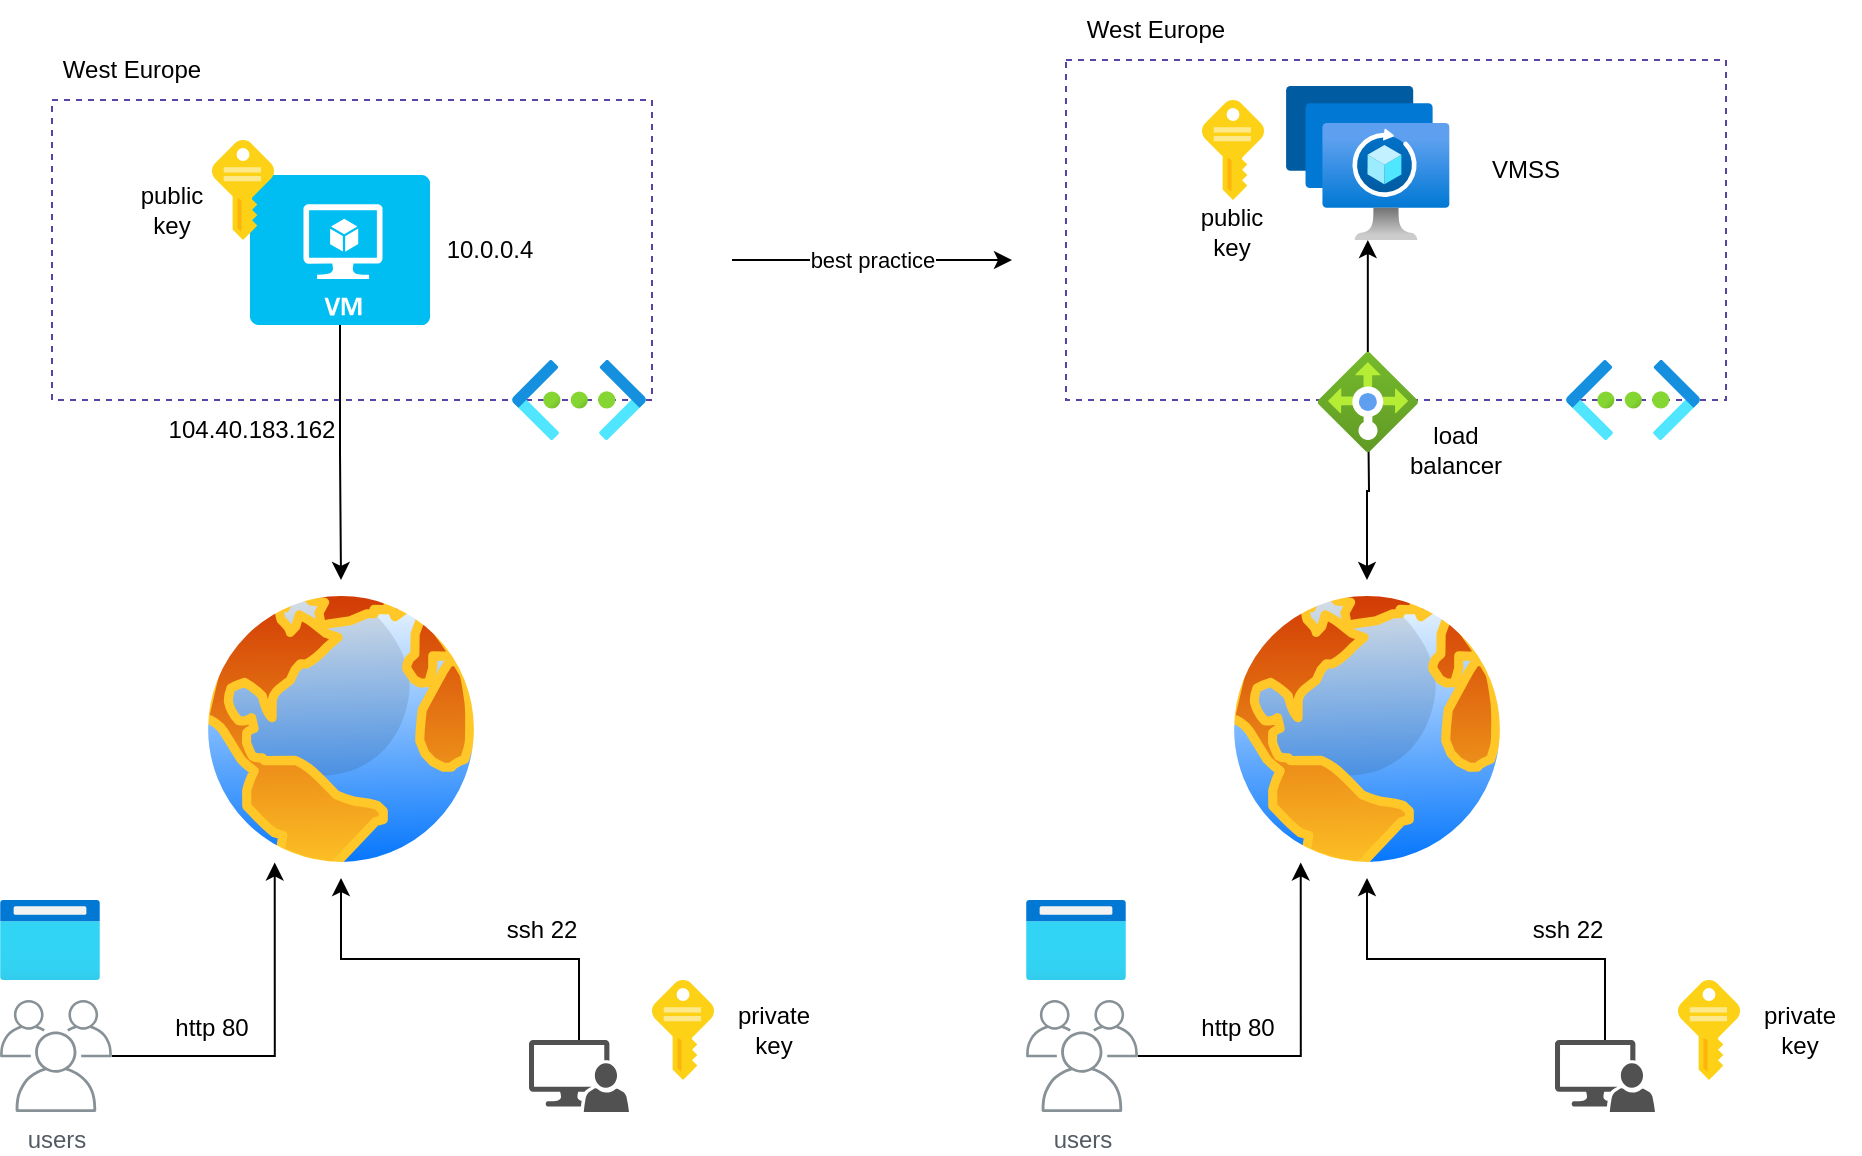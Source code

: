 <mxfile version="20.8.5" type="github">
  <diagram id="I_NVKaHChZC2nxXdqTMT" name="Page-1">
    <mxGraphModel dx="880" dy="484" grid="1" gridSize="10" guides="1" tooltips="1" connect="1" arrows="1" fold="1" page="1" pageScale="1" pageWidth="850" pageHeight="1100" math="0" shadow="0">
      <root>
        <mxCell id="0" />
        <mxCell id="1" parent="0" />
        <mxCell id="F0ykMorabaWwdRA2vrP6-6" value="West Europe" style="text;strokeColor=none;align=center;fillColor=none;html=1;verticalAlign=middle;whiteSpace=wrap;rounded=0;" parent="1" vertex="1">
          <mxGeometry x="180" y="50" width="80" height="30" as="geometry" />
        </mxCell>
        <mxCell id="F0ykMorabaWwdRA2vrP6-9" value="" style="rounded=0;whiteSpace=wrap;html=1;fillColor=none;dashed=1;strokeColor=#5943a8;" parent="1" vertex="1">
          <mxGeometry x="180" y="80" width="300" height="150" as="geometry" />
        </mxCell>
        <mxCell id="F0ykMorabaWwdRA2vrP6-10" value="" style="aspect=fixed;html=1;points=[];align=center;image;fontSize=12;image=img/lib/azure2/networking/Virtual_Networks.svg;" parent="1" vertex="1">
          <mxGeometry x="410" y="210" width="67" height="40" as="geometry" />
        </mxCell>
        <mxCell id="F0ykMorabaWwdRA2vrP6-16" style="edgeStyle=orthogonalEdgeStyle;rounded=0;orthogonalLoop=1;jettySize=auto;html=1;" parent="1" source="F0ykMorabaWwdRA2vrP6-11" target="F0ykMorabaWwdRA2vrP6-14" edge="1">
          <mxGeometry relative="1" as="geometry" />
        </mxCell>
        <mxCell id="F0ykMorabaWwdRA2vrP6-11" value="" style="verticalLabelPosition=bottom;html=1;verticalAlign=top;align=center;strokeColor=none;fillColor=#00BEF2;shape=mxgraph.azure.virtual_machine;dashed=1;" parent="1" vertex="1">
          <mxGeometry x="279" y="117.5" width="90" height="75" as="geometry" />
        </mxCell>
        <mxCell id="F0ykMorabaWwdRA2vrP6-12" value="10.0.0.4" style="text;strokeColor=none;align=center;fillColor=none;html=1;verticalAlign=middle;whiteSpace=wrap;rounded=0;dashed=1;" parent="1" vertex="1">
          <mxGeometry x="369" y="140" width="60" height="30" as="geometry" />
        </mxCell>
        <mxCell id="F0ykMorabaWwdRA2vrP6-13" value="104.40.183.162" style="text;strokeColor=none;align=center;fillColor=none;html=1;verticalAlign=middle;whiteSpace=wrap;rounded=0;dashed=1;" parent="1" vertex="1">
          <mxGeometry x="250" y="230" width="60" height="30" as="geometry" />
        </mxCell>
        <mxCell id="F0ykMorabaWwdRA2vrP6-14" value="" style="aspect=fixed;perimeter=ellipsePerimeter;html=1;align=center;shadow=0;dashed=0;spacingTop=3;image;image=img/lib/active_directory/internet_globe.svg;strokeColor=#5943a8;fillColor=none;" parent="1" vertex="1">
          <mxGeometry x="250" y="320" width="149" height="149" as="geometry" />
        </mxCell>
        <mxCell id="F0ykMorabaWwdRA2vrP6-19" style="edgeStyle=orthogonalEdgeStyle;rounded=0;orthogonalLoop=1;jettySize=auto;html=1;exitX=0.5;exitY=0;exitDx=0;exitDy=0;exitPerimeter=0;" parent="1" source="F0ykMorabaWwdRA2vrP6-18" target="F0ykMorabaWwdRA2vrP6-14" edge="1">
          <mxGeometry relative="1" as="geometry" />
        </mxCell>
        <mxCell id="F0ykMorabaWwdRA2vrP6-18" value="" style="sketch=0;pointerEvents=1;shadow=0;dashed=0;html=1;strokeColor=none;labelPosition=center;verticalLabelPosition=bottom;verticalAlign=top;align=center;fillColor=#515151;shape=mxgraph.mscae.system_center.admin_console" parent="1" vertex="1">
          <mxGeometry x="418.5" y="550" width="50" height="36" as="geometry" />
        </mxCell>
        <mxCell id="F0ykMorabaWwdRA2vrP6-20" value="ssh 22" style="text;strokeColor=none;align=center;fillColor=none;html=1;verticalAlign=middle;whiteSpace=wrap;rounded=0;dashed=1;" parent="1" vertex="1">
          <mxGeometry x="395" y="480" width="60" height="30" as="geometry" />
        </mxCell>
        <mxCell id="F0ykMorabaWwdRA2vrP6-21" value="" style="sketch=0;aspect=fixed;html=1;points=[];align=center;image;fontSize=12;image=img/lib/mscae/Key.svg;dashed=1;strokeColor=#5943a8;fillColor=none;" parent="1" vertex="1">
          <mxGeometry x="260" y="100" width="31" height="50" as="geometry" />
        </mxCell>
        <mxCell id="F0ykMorabaWwdRA2vrP6-22" value="" style="sketch=0;aspect=fixed;html=1;points=[];align=center;image;fontSize=12;image=img/lib/mscae/Key.svg;dashed=1;strokeColor=#5943a8;fillColor=none;" parent="1" vertex="1">
          <mxGeometry x="480" y="520" width="31" height="50" as="geometry" />
        </mxCell>
        <mxCell id="F0ykMorabaWwdRA2vrP6-23" value="public&lt;br&gt;key" style="text;strokeColor=none;align=center;fillColor=none;html=1;verticalAlign=middle;whiteSpace=wrap;rounded=0;dashed=1;" parent="1" vertex="1">
          <mxGeometry x="210" y="120" width="60" height="30" as="geometry" />
        </mxCell>
        <mxCell id="F0ykMorabaWwdRA2vrP6-24" value="private key" style="text;strokeColor=none;align=center;fillColor=none;html=1;verticalAlign=middle;whiteSpace=wrap;rounded=0;dashed=1;" parent="1" vertex="1">
          <mxGeometry x="511" y="530" width="60" height="30" as="geometry" />
        </mxCell>
        <mxCell id="F0ykMorabaWwdRA2vrP6-26" style="edgeStyle=orthogonalEdgeStyle;rounded=0;orthogonalLoop=1;jettySize=auto;html=1;entryX=0.25;entryY=1;entryDx=0;entryDy=0;" parent="1" source="F0ykMorabaWwdRA2vrP6-25" target="F0ykMorabaWwdRA2vrP6-14" edge="1">
          <mxGeometry relative="1" as="geometry" />
        </mxCell>
        <mxCell id="F0ykMorabaWwdRA2vrP6-25" value="users" style="sketch=0;outlineConnect=0;gradientColor=none;fontColor=#545B64;strokeColor=none;fillColor=#879196;dashed=0;verticalLabelPosition=bottom;verticalAlign=top;align=center;html=1;fontSize=12;fontStyle=0;aspect=fixed;shape=mxgraph.aws4.illustration_users;pointerEvents=1" parent="1" vertex="1">
          <mxGeometry x="154" y="530" width="56" height="56" as="geometry" />
        </mxCell>
        <mxCell id="F0ykMorabaWwdRA2vrP6-27" value="" style="aspect=fixed;html=1;points=[];align=center;image;fontSize=12;image=img/lib/azure2/general/Browser.svg;dashed=1;strokeColor=#5943a8;fillColor=none;" parent="1" vertex="1">
          <mxGeometry x="154" y="480" width="50" height="40" as="geometry" />
        </mxCell>
        <mxCell id="F0ykMorabaWwdRA2vrP6-28" value="http 80" style="text;strokeColor=none;align=center;fillColor=none;html=1;verticalAlign=middle;whiteSpace=wrap;rounded=0;dashed=1;" parent="1" vertex="1">
          <mxGeometry x="230" y="529" width="60" height="30" as="geometry" />
        </mxCell>
        <mxCell id="F0ykMorabaWwdRA2vrP6-30" value="West Europe" style="text;strokeColor=none;align=center;fillColor=none;html=1;verticalAlign=middle;whiteSpace=wrap;rounded=0;" parent="1" vertex="1">
          <mxGeometry x="692" y="30" width="80" height="30" as="geometry" />
        </mxCell>
        <mxCell id="F0ykMorabaWwdRA2vrP6-31" value="" style="rounded=0;whiteSpace=wrap;html=1;fillColor=none;dashed=1;strokeColor=#5943a8;" parent="1" vertex="1">
          <mxGeometry x="687" y="60" width="330" height="170" as="geometry" />
        </mxCell>
        <mxCell id="F0ykMorabaWwdRA2vrP6-32" value="" style="aspect=fixed;html=1;points=[];align=center;image;fontSize=12;image=img/lib/azure2/networking/Virtual_Networks.svg;" parent="1" vertex="1">
          <mxGeometry x="937" y="210" width="67" height="40" as="geometry" />
        </mxCell>
        <mxCell id="F0ykMorabaWwdRA2vrP6-33" style="edgeStyle=orthogonalEdgeStyle;rounded=0;orthogonalLoop=1;jettySize=auto;html=1;" parent="1" target="F0ykMorabaWwdRA2vrP6-37" edge="1">
          <mxGeometry relative="1" as="geometry">
            <mxPoint x="838" y="230" as="sourcePoint" />
          </mxGeometry>
        </mxCell>
        <mxCell id="F0ykMorabaWwdRA2vrP6-37" value="" style="aspect=fixed;perimeter=ellipsePerimeter;html=1;align=center;shadow=0;dashed=0;spacingTop=3;image;image=img/lib/active_directory/internet_globe.svg;strokeColor=#5943a8;fillColor=none;" parent="1" vertex="1">
          <mxGeometry x="763" y="320" width="149" height="149" as="geometry" />
        </mxCell>
        <mxCell id="F0ykMorabaWwdRA2vrP6-38" style="edgeStyle=orthogonalEdgeStyle;rounded=0;orthogonalLoop=1;jettySize=auto;html=1;exitX=0.5;exitY=0;exitDx=0;exitDy=0;exitPerimeter=0;" parent="1" source="F0ykMorabaWwdRA2vrP6-39" target="F0ykMorabaWwdRA2vrP6-37" edge="1">
          <mxGeometry relative="1" as="geometry" />
        </mxCell>
        <mxCell id="F0ykMorabaWwdRA2vrP6-39" value="" style="sketch=0;pointerEvents=1;shadow=0;dashed=0;html=1;strokeColor=none;labelPosition=center;verticalLabelPosition=bottom;verticalAlign=top;align=center;fillColor=#515151;shape=mxgraph.mscae.system_center.admin_console" parent="1" vertex="1">
          <mxGeometry x="931.5" y="550" width="50" height="36" as="geometry" />
        </mxCell>
        <mxCell id="F0ykMorabaWwdRA2vrP6-40" value="ssh 22" style="text;strokeColor=none;align=center;fillColor=none;html=1;verticalAlign=middle;whiteSpace=wrap;rounded=0;dashed=1;" parent="1" vertex="1">
          <mxGeometry x="908" y="480" width="60" height="30" as="geometry" />
        </mxCell>
        <mxCell id="F0ykMorabaWwdRA2vrP6-41" value="" style="sketch=0;aspect=fixed;html=1;points=[];align=center;image;fontSize=12;image=img/lib/mscae/Key.svg;dashed=1;strokeColor=#5943a8;fillColor=none;" parent="1" vertex="1">
          <mxGeometry x="755" y="80" width="31" height="50" as="geometry" />
        </mxCell>
        <mxCell id="F0ykMorabaWwdRA2vrP6-42" value="" style="sketch=0;aspect=fixed;html=1;points=[];align=center;image;fontSize=12;image=img/lib/mscae/Key.svg;dashed=1;strokeColor=#5943a8;fillColor=none;" parent="1" vertex="1">
          <mxGeometry x="993" y="520" width="31" height="50" as="geometry" />
        </mxCell>
        <mxCell id="F0ykMorabaWwdRA2vrP6-43" value="public&lt;br&gt;key" style="text;strokeColor=none;align=center;fillColor=none;html=1;verticalAlign=middle;whiteSpace=wrap;rounded=0;dashed=1;" parent="1" vertex="1">
          <mxGeometry x="740" y="131" width="60" height="30" as="geometry" />
        </mxCell>
        <mxCell id="F0ykMorabaWwdRA2vrP6-44" value="private key" style="text;strokeColor=none;align=center;fillColor=none;html=1;verticalAlign=middle;whiteSpace=wrap;rounded=0;dashed=1;" parent="1" vertex="1">
          <mxGeometry x="1024" y="530" width="60" height="30" as="geometry" />
        </mxCell>
        <mxCell id="F0ykMorabaWwdRA2vrP6-45" style="edgeStyle=orthogonalEdgeStyle;rounded=0;orthogonalLoop=1;jettySize=auto;html=1;entryX=0.25;entryY=1;entryDx=0;entryDy=0;" parent="1" source="F0ykMorabaWwdRA2vrP6-46" target="F0ykMorabaWwdRA2vrP6-37" edge="1">
          <mxGeometry relative="1" as="geometry" />
        </mxCell>
        <mxCell id="F0ykMorabaWwdRA2vrP6-46" value="users" style="sketch=0;outlineConnect=0;gradientColor=none;fontColor=#545B64;strokeColor=none;fillColor=#879196;dashed=0;verticalLabelPosition=bottom;verticalAlign=top;align=center;html=1;fontSize=12;fontStyle=0;aspect=fixed;shape=mxgraph.aws4.illustration_users;pointerEvents=1" parent="1" vertex="1">
          <mxGeometry x="667" y="530" width="56" height="56" as="geometry" />
        </mxCell>
        <mxCell id="F0ykMorabaWwdRA2vrP6-47" value="" style="aspect=fixed;html=1;points=[];align=center;image;fontSize=12;image=img/lib/azure2/general/Browser.svg;dashed=1;strokeColor=#5943a8;fillColor=none;" parent="1" vertex="1">
          <mxGeometry x="667" y="480" width="50" height="40" as="geometry" />
        </mxCell>
        <mxCell id="F0ykMorabaWwdRA2vrP6-48" value="http 80" style="text;strokeColor=none;align=center;fillColor=none;html=1;verticalAlign=middle;whiteSpace=wrap;rounded=0;dashed=1;" parent="1" vertex="1">
          <mxGeometry x="743" y="529" width="60" height="30" as="geometry" />
        </mxCell>
        <mxCell id="F0ykMorabaWwdRA2vrP6-49" value="" style="aspect=fixed;html=1;points=[];align=center;image;fontSize=12;image=img/lib/azure2/networking/Spot_VMSS.svg;strokeColor=default;fillColor=none;" parent="1" vertex="1">
          <mxGeometry x="797" y="73" width="81.81" height="77" as="geometry" />
        </mxCell>
        <mxCell id="F0ykMorabaWwdRA2vrP6-51" value="" style="edgeStyle=orthogonalEdgeStyle;rounded=0;orthogonalLoop=1;jettySize=auto;html=1;" parent="1" source="F0ykMorabaWwdRA2vrP6-50" target="F0ykMorabaWwdRA2vrP6-49" edge="1">
          <mxGeometry relative="1" as="geometry" />
        </mxCell>
        <mxCell id="F0ykMorabaWwdRA2vrP6-50" value="" style="aspect=fixed;html=1;points=[];align=center;image;fontSize=12;image=img/lib/azure2/networking/Load_Balancers.svg;strokeColor=default;fillColor=none;" parent="1" vertex="1">
          <mxGeometry x="812.91" y="206" width="50" height="50" as="geometry" />
        </mxCell>
        <mxCell id="F0ykMorabaWwdRA2vrP6-52" value="VMSS" style="text;strokeColor=none;align=center;fillColor=none;html=1;verticalAlign=middle;whiteSpace=wrap;rounded=0;" parent="1" vertex="1">
          <mxGeometry x="887" y="100" width="60" height="30" as="geometry" />
        </mxCell>
        <mxCell id="F0ykMorabaWwdRA2vrP6-54" value="" style="endArrow=classic;html=1;rounded=0;" parent="1" edge="1">
          <mxGeometry relative="1" as="geometry">
            <mxPoint x="520" y="160" as="sourcePoint" />
            <mxPoint x="660" y="160" as="targetPoint" />
          </mxGeometry>
        </mxCell>
        <mxCell id="F0ykMorabaWwdRA2vrP6-55" value="best practice" style="edgeLabel;resizable=0;html=1;align=center;verticalAlign=middle;strokeColor=default;fillColor=none;" parent="F0ykMorabaWwdRA2vrP6-54" connectable="0" vertex="1">
          <mxGeometry relative="1" as="geometry" />
        </mxCell>
        <mxCell id="F0ykMorabaWwdRA2vrP6-56" value="load balancer" style="text;strokeColor=none;align=center;fillColor=none;html=1;verticalAlign=middle;whiteSpace=wrap;rounded=0;" parent="1" vertex="1">
          <mxGeometry x="852" y="240" width="60" height="30" as="geometry" />
        </mxCell>
      </root>
    </mxGraphModel>
  </diagram>
</mxfile>
